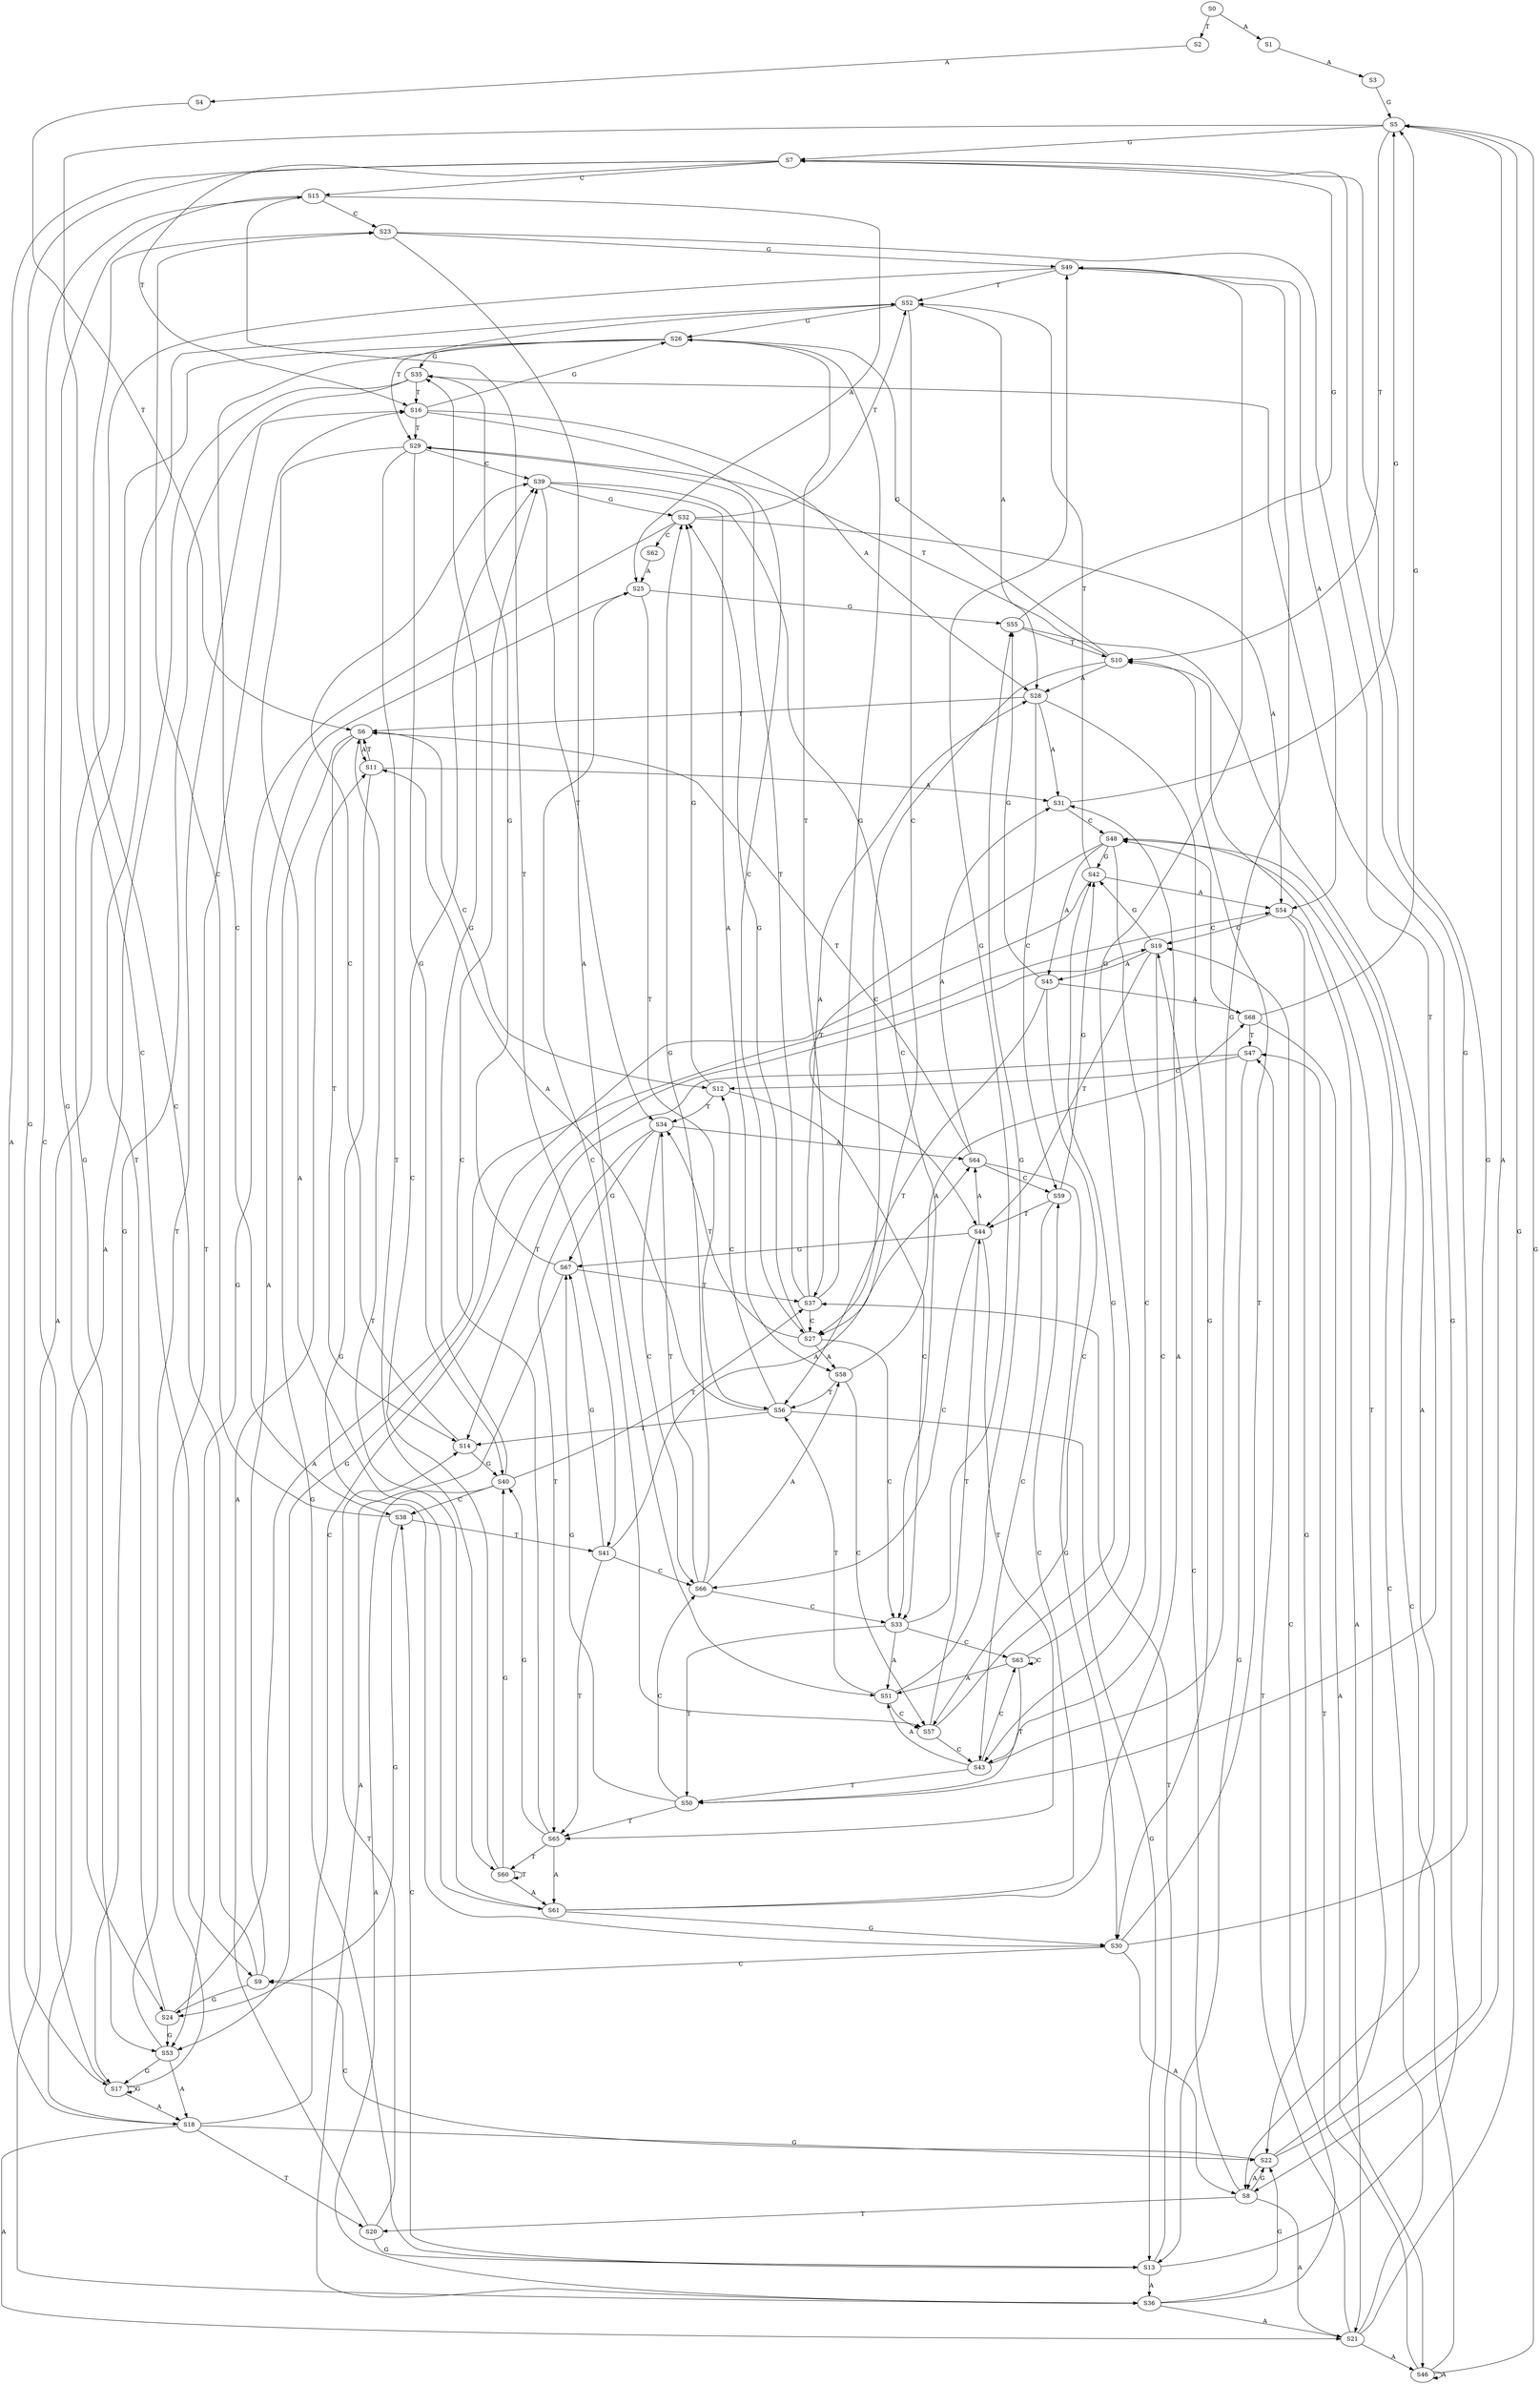 strict digraph  {
	S0 -> S1 [ label = A ];
	S0 -> S2 [ label = T ];
	S1 -> S3 [ label = A ];
	S2 -> S4 [ label = A ];
	S3 -> S5 [ label = G ];
	S4 -> S6 [ label = T ];
	S5 -> S7 [ label = G ];
	S5 -> S8 [ label = A ];
	S5 -> S9 [ label = C ];
	S5 -> S10 [ label = T ];
	S6 -> S11 [ label = A ];
	S6 -> S12 [ label = C ];
	S6 -> S13 [ label = G ];
	S6 -> S14 [ label = T ];
	S7 -> S15 [ label = C ];
	S7 -> S16 [ label = T ];
	S7 -> S17 [ label = G ];
	S7 -> S18 [ label = A ];
	S8 -> S19 [ label = C ];
	S8 -> S20 [ label = T ];
	S8 -> S21 [ label = A ];
	S8 -> S22 [ label = G ];
	S9 -> S23 [ label = C ];
	S9 -> S24 [ label = G ];
	S9 -> S25 [ label = A ];
	S10 -> S26 [ label = G ];
	S10 -> S27 [ label = C ];
	S10 -> S28 [ label = A ];
	S10 -> S29 [ label = T ];
	S11 -> S30 [ label = G ];
	S11 -> S31 [ label = A ];
	S11 -> S6 [ label = T ];
	S12 -> S32 [ label = G ];
	S12 -> S33 [ label = C ];
	S12 -> S34 [ label = T ];
	S13 -> S35 [ label = G ];
	S13 -> S36 [ label = A ];
	S13 -> S37 [ label = T ];
	S13 -> S38 [ label = C ];
	S14 -> S39 [ label = C ];
	S14 -> S40 [ label = G ];
	S15 -> S41 [ label = T ];
	S15 -> S24 [ label = G ];
	S15 -> S23 [ label = C ];
	S15 -> S25 [ label = A ];
	S16 -> S26 [ label = G ];
	S16 -> S29 [ label = T ];
	S16 -> S28 [ label = A ];
	S16 -> S27 [ label = C ];
	S17 -> S16 [ label = T ];
	S17 -> S18 [ label = A ];
	S17 -> S17 [ label = G ];
	S17 -> S15 [ label = C ];
	S18 -> S21 [ label = A ];
	S18 -> S22 [ label = G ];
	S18 -> S19 [ label = C ];
	S18 -> S20 [ label = T ];
	S19 -> S42 [ label = G ];
	S19 -> S43 [ label = C ];
	S19 -> S44 [ label = T ];
	S19 -> S45 [ label = A ];
	S20 -> S11 [ label = A ];
	S20 -> S14 [ label = T ];
	S20 -> S13 [ label = G ];
	S21 -> S46 [ label = A ];
	S21 -> S5 [ label = G ];
	S21 -> S47 [ label = T ];
	S21 -> S48 [ label = C ];
	S22 -> S10 [ label = T ];
	S22 -> S8 [ label = A ];
	S22 -> S7 [ label = G ];
	S22 -> S9 [ label = C ];
	S23 -> S49 [ label = G ];
	S23 -> S50 [ label = T ];
	S23 -> S51 [ label = A ];
	S24 -> S52 [ label = T ];
	S24 -> S53 [ label = G ];
	S24 -> S54 [ label = A ];
	S25 -> S55 [ label = G ];
	S25 -> S56 [ label = T ];
	S25 -> S57 [ label = C ];
	S26 -> S37 [ label = T ];
	S26 -> S36 [ label = A ];
	S26 -> S38 [ label = C ];
	S26 -> S35 [ label = G ];
	S27 -> S34 [ label = T ];
	S27 -> S33 [ label = C ];
	S27 -> S58 [ label = A ];
	S27 -> S32 [ label = G ];
	S28 -> S30 [ label = G ];
	S28 -> S31 [ label = A ];
	S28 -> S6 [ label = T ];
	S28 -> S59 [ label = C ];
	S29 -> S40 [ label = G ];
	S29 -> S60 [ label = T ];
	S29 -> S61 [ label = A ];
	S29 -> S39 [ label = C ];
	S30 -> S10 [ label = T ];
	S30 -> S8 [ label = A ];
	S30 -> S7 [ label = G ];
	S30 -> S9 [ label = C ];
	S31 -> S48 [ label = C ];
	S31 -> S5 [ label = G ];
	S32 -> S52 [ label = T ];
	S32 -> S53 [ label = G ];
	S32 -> S62 [ label = C ];
	S32 -> S54 [ label = A ];
	S33 -> S51 [ label = A ];
	S33 -> S49 [ label = G ];
	S33 -> S50 [ label = T ];
	S33 -> S63 [ label = C ];
	S34 -> S64 [ label = A ];
	S34 -> S65 [ label = T ];
	S34 -> S66 [ label = C ];
	S34 -> S67 [ label = G ];
	S35 -> S17 [ label = G ];
	S35 -> S18 [ label = A ];
	S35 -> S16 [ label = T ];
	S36 -> S19 [ label = C ];
	S36 -> S22 [ label = G ];
	S36 -> S21 [ label = A ];
	S37 -> S28 [ label = A ];
	S37 -> S27 [ label = C ];
	S37 -> S26 [ label = G ];
	S37 -> S29 [ label = T ];
	S38 -> S41 [ label = T ];
	S38 -> S24 [ label = G ];
	S38 -> S23 [ label = C ];
	S39 -> S33 [ label = C ];
	S39 -> S34 [ label = T ];
	S39 -> S32 [ label = G ];
	S39 -> S58 [ label = A ];
	S40 -> S38 [ label = C ];
	S40 -> S37 [ label = T ];
	S40 -> S36 [ label = A ];
	S40 -> S35 [ label = G ];
	S41 -> S66 [ label = C ];
	S41 -> S64 [ label = A ];
	S41 -> S67 [ label = G ];
	S41 -> S65 [ label = T ];
	S42 -> S53 [ label = G ];
	S42 -> S52 [ label = T ];
	S42 -> S54 [ label = A ];
	S43 -> S49 [ label = G ];
	S43 -> S63 [ label = C ];
	S43 -> S51 [ label = A ];
	S43 -> S50 [ label = T ];
	S44 -> S65 [ label = T ];
	S44 -> S66 [ label = C ];
	S44 -> S64 [ label = A ];
	S44 -> S67 [ label = G ];
	S45 -> S57 [ label = C ];
	S45 -> S55 [ label = G ];
	S45 -> S68 [ label = A ];
	S45 -> S56 [ label = T ];
	S46 -> S47 [ label = T ];
	S46 -> S48 [ label = C ];
	S46 -> S5 [ label = G ];
	S46 -> S46 [ label = A ];
	S47 -> S14 [ label = T ];
	S47 -> S12 [ label = C ];
	S47 -> S13 [ label = G ];
	S48 -> S43 [ label = C ];
	S48 -> S42 [ label = G ];
	S48 -> S45 [ label = A ];
	S48 -> S44 [ label = T ];
	S49 -> S52 [ label = T ];
	S49 -> S53 [ label = G ];
	S49 -> S54 [ label = A ];
	S50 -> S66 [ label = C ];
	S50 -> S65 [ label = T ];
	S50 -> S67 [ label = G ];
	S51 -> S57 [ label = C ];
	S51 -> S55 [ label = G ];
	S51 -> S56 [ label = T ];
	S52 -> S29 [ label = T ];
	S52 -> S26 [ label = G ];
	S52 -> S27 [ label = C ];
	S52 -> S28 [ label = A ];
	S53 -> S16 [ label = T ];
	S53 -> S17 [ label = G ];
	S53 -> S18 [ label = A ];
	S54 -> S19 [ label = C ];
	S54 -> S22 [ label = G ];
	S54 -> S21 [ label = A ];
	S55 -> S10 [ label = T ];
	S55 -> S8 [ label = A ];
	S55 -> S7 [ label = G ];
	S56 -> S14 [ label = T ];
	S56 -> S13 [ label = G ];
	S56 -> S12 [ label = C ];
	S56 -> S11 [ label = A ];
	S57 -> S42 [ label = G ];
	S57 -> S44 [ label = T ];
	S57 -> S43 [ label = C ];
	S58 -> S68 [ label = A ];
	S58 -> S56 [ label = T ];
	S58 -> S57 [ label = C ];
	S59 -> S43 [ label = C ];
	S59 -> S42 [ label = G ];
	S59 -> S44 [ label = T ];
	S60 -> S61 [ label = A ];
	S60 -> S60 [ label = T ];
	S60 -> S40 [ label = G ];
	S60 -> S39 [ label = C ];
	S61 -> S59 [ label = C ];
	S61 -> S30 [ label = G ];
	S61 -> S6 [ label = T ];
	S61 -> S31 [ label = A ];
	S62 -> S25 [ label = A ];
	S63 -> S50 [ label = T ];
	S63 -> S63 [ label = C ];
	S63 -> S51 [ label = A ];
	S63 -> S49 [ label = G ];
	S64 -> S30 [ label = G ];
	S64 -> S6 [ label = T ];
	S64 -> S59 [ label = C ];
	S64 -> S31 [ label = A ];
	S65 -> S40 [ label = G ];
	S65 -> S60 [ label = T ];
	S65 -> S61 [ label = A ];
	S65 -> S39 [ label = C ];
	S66 -> S58 [ label = A ];
	S66 -> S32 [ label = G ];
	S66 -> S34 [ label = T ];
	S66 -> S33 [ label = C ];
	S67 -> S37 [ label = T ];
	S67 -> S35 [ label = G ];
	S67 -> S36 [ label = A ];
	S68 -> S46 [ label = A ];
	S68 -> S5 [ label = G ];
	S68 -> S48 [ label = C ];
	S68 -> S47 [ label = T ];
}
